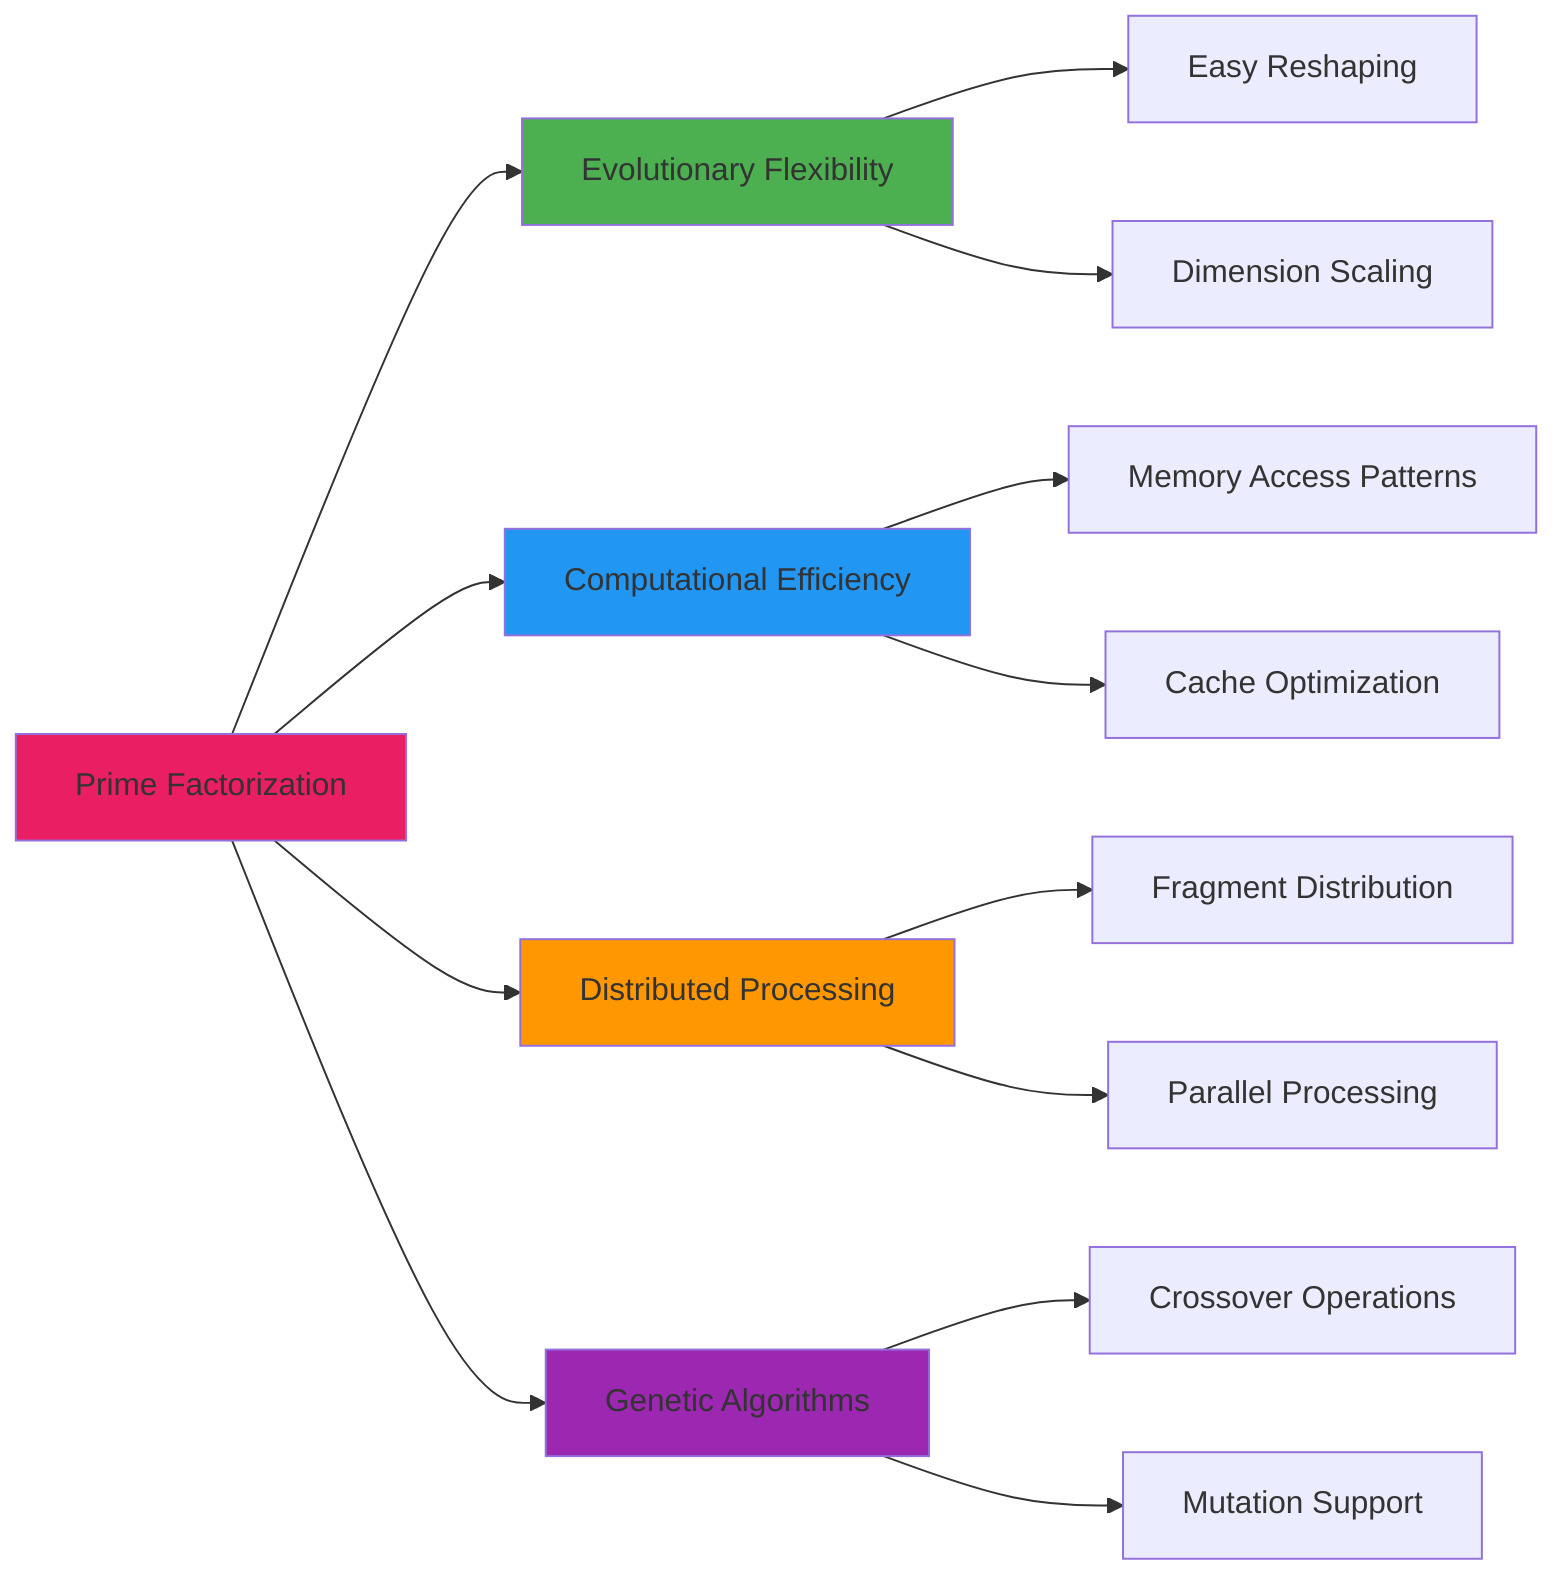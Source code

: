graph LR
    A[Prime Factorization] --> B[Evolutionary Flexibility]
    A --> C[Computational Efficiency]
    A --> D[Distributed Processing]
    A --> E[Genetic Algorithms]
    
    B --> B1[Easy Reshaping]
    B --> B2[Dimension Scaling]
    
    C --> C1[Memory Access Patterns]
    C --> C2[Cache Optimization]
    
    D --> D1[Fragment Distribution]
    D --> D2[Parallel Processing]
    
    E --> E1[Crossover Operations]
    E --> E2[Mutation Support]
    
    style A fill:#E91E63
    style B fill:#4CAF50
    style C fill:#2196F3
    style D fill:#FF9800
    style E fill:#9C27B0